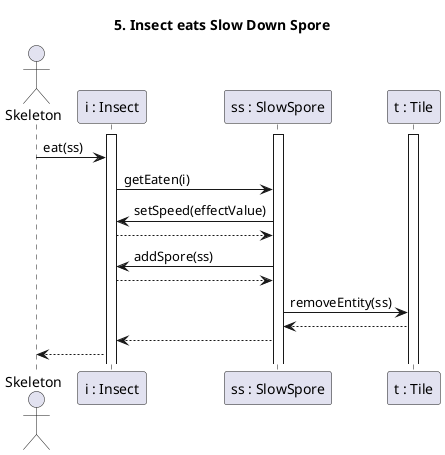 @startuml 5. Insect eats Slow Down Spore

title 5. Insect eats Slow Down Spore

actor "Skeleton" as PP
participant "i : Insect" as I
participant "ss : SlowSpore" as Sp
participant "t : Tile" as T

activate I
activate T
activate Sp

PP -> I : eat(ss)
I -> Sp : getEaten(i)
Sp -> I : setSpeed(effectValue)
I --> Sp
Sp -> I : addSpore(ss)
I --> Sp
Sp -> T : removeEntity(ss)
T --> Sp
Sp --> I

I --> PP


@enduml